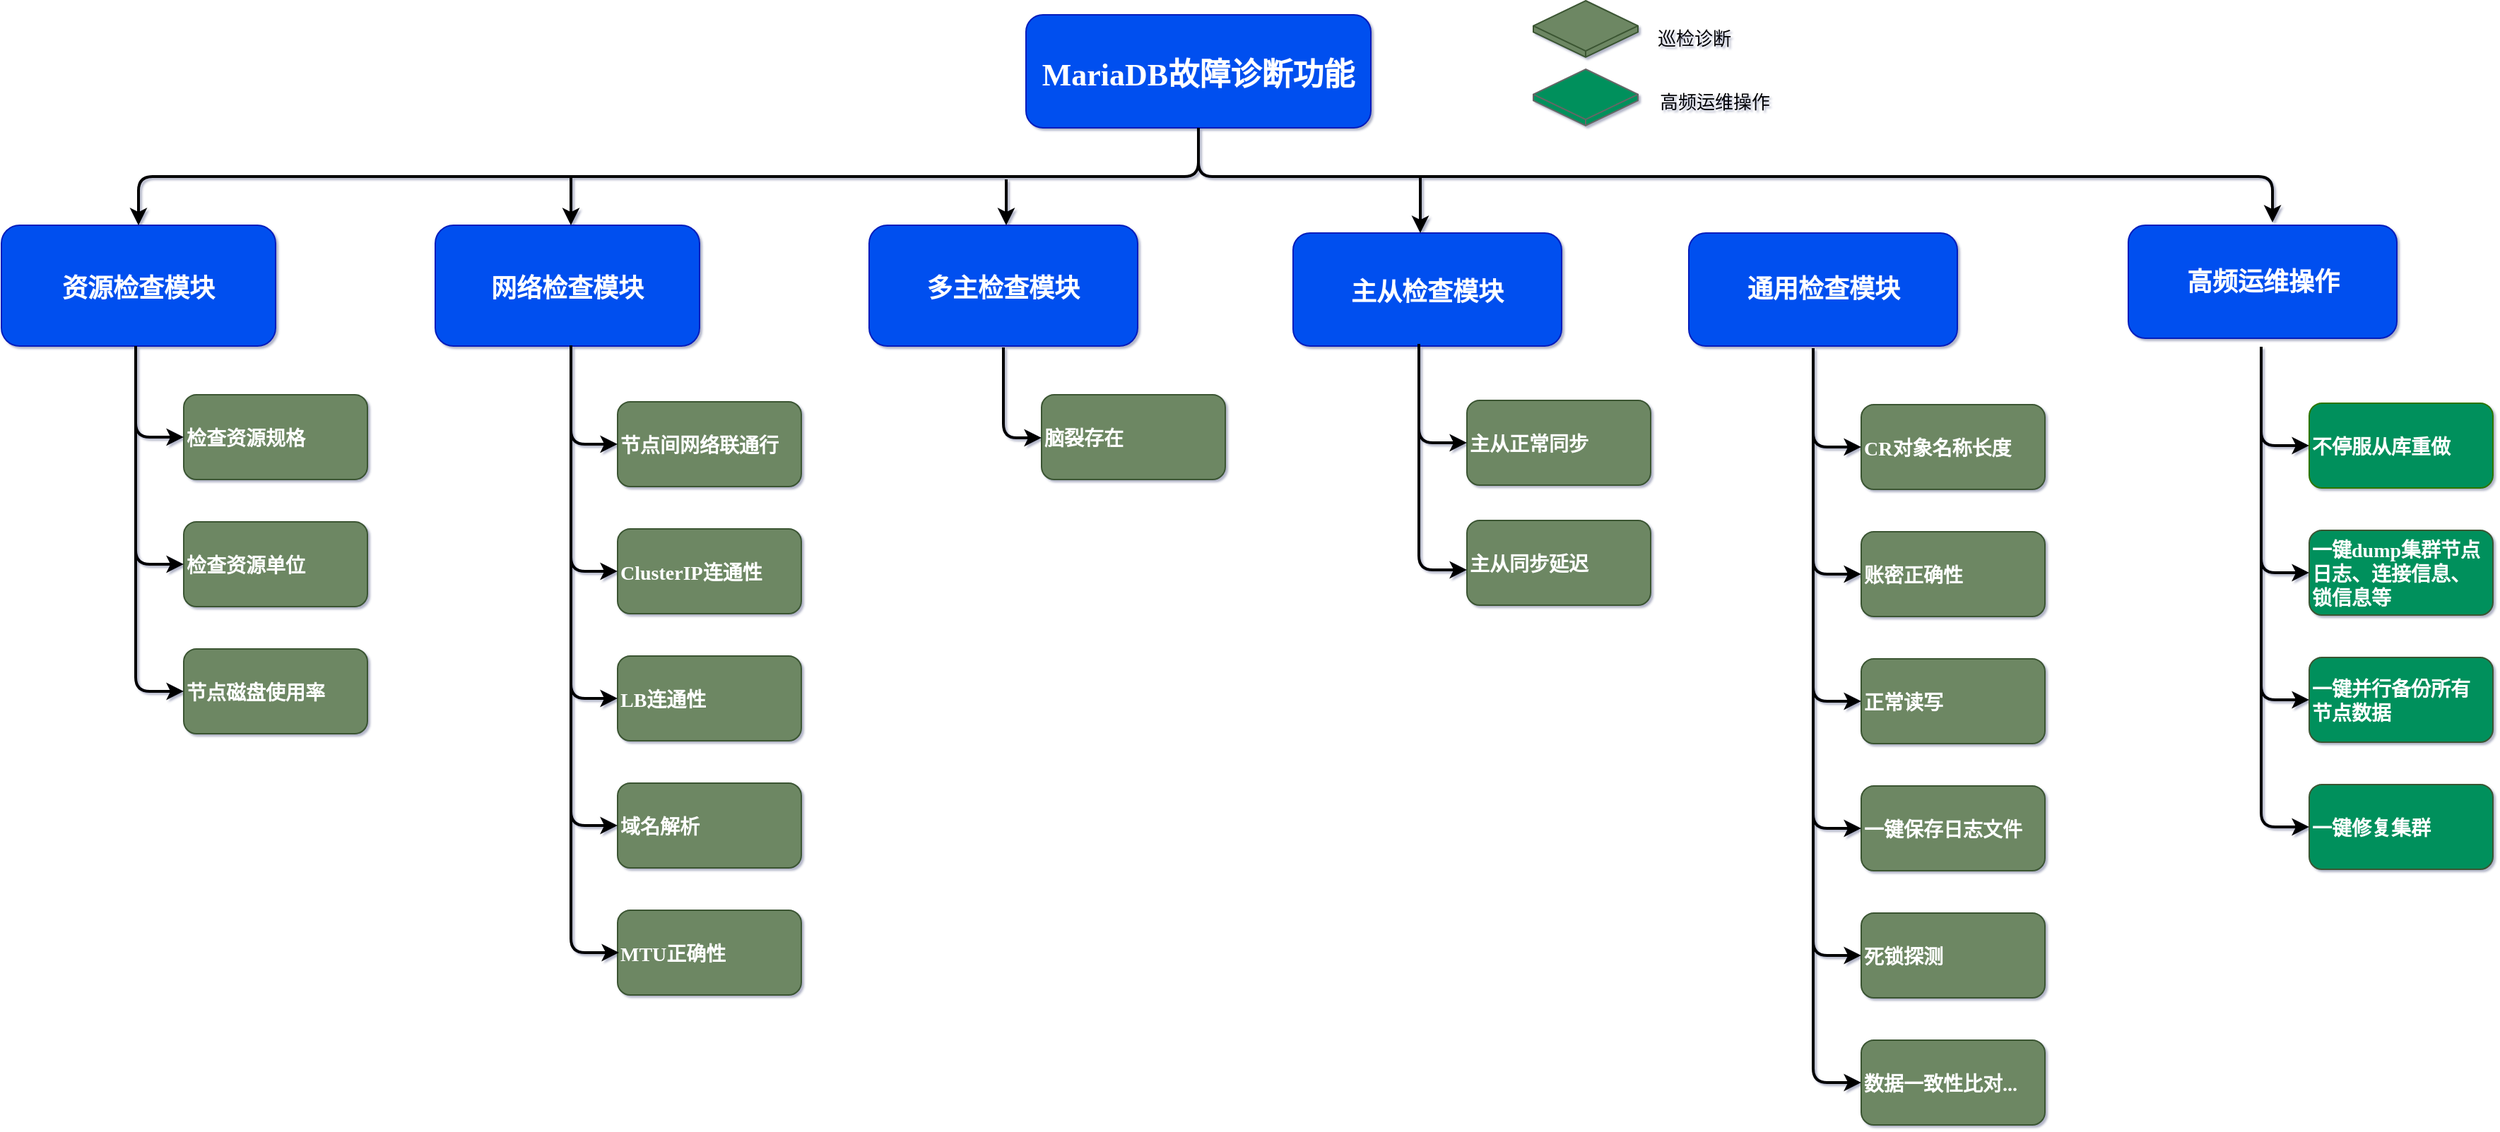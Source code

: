 <mxfile version="20.6.0" type="github">
  <diagram name="Page-1" id="2c0d36ab-eaac-3732-788b-9136903baeff">
    <mxGraphModel dx="1298" dy="1013" grid="1" gridSize="10" guides="1" tooltips="1" connect="1" arrows="1" fold="1" page="1" pageScale="1.5" pageWidth="413" pageHeight="583" background="none" math="0" shadow="1">
      <root>
        <mxCell id="0" />
        <mxCell id="1" parent="0" />
        <mxCell id="2" value="MariaDB故障诊断功能" style="rounded=1;fillColor=#0050ef;strokeColor=#001DBC;fontColor=#ffffff;fontStyle=1;fontFamily=Tahoma;fontSize=22;" parent="1" vertex="1">
          <mxGeometry x="790" y="63.5" width="244" height="80" as="geometry" />
        </mxCell>
        <mxCell id="4" value="通用检查模块" style="rounded=1;fillColor=#0050ef;strokeColor=#001DBC;fontColor=#ffffff;fontStyle=1;fontFamily=Tahoma;fontSize=18;labelBorderColor=none;labelBackgroundColor=none;spacing=0;html=1;" parent="1" vertex="1">
          <mxGeometry x="1259.0" y="218" width="190" height="80" as="geometry" />
        </mxCell>
        <mxCell id="9" value="" style="edgeStyle=elbowEdgeStyle;elbow=vertical;strokeWidth=2;rounded=1;entryX=0.537;entryY=-0.025;entryDx=0;entryDy=0;entryPerimeter=0;" parent="1" source="2" target="ZYZpc2gb1A2TfzDN3KE2-69" edge="1">
          <mxGeometry x="166" y="92.5" width="100" height="100" as="geometry">
            <mxPoint x="166" y="192.5" as="sourcePoint" />
            <mxPoint x="1670" y="210" as="targetPoint" />
            <Array as="points">
              <mxPoint x="1349" y="178" />
              <mxPoint x="889" y="178" />
              <mxPoint x="1319" y="177" />
              <mxPoint x="1359" y="187" />
            </Array>
          </mxGeometry>
        </mxCell>
        <mxCell id="10" value="多主检查模块" style="rounded=1;fillColor=#0050ef;strokeColor=#001DBC;fontColor=#ffffff;fontStyle=1;fontFamily=Tahoma;fontSize=18;" parent="1" vertex="1">
          <mxGeometry x="679" y="212.5" width="190" height="85.5" as="geometry" />
        </mxCell>
        <mxCell id="12" value="网络检查模块" style="rounded=1;fillColor=#0050ef;strokeColor=#001DBC;fontColor=#ffffff;fontStyle=1;fontFamily=Tahoma;fontSize=18;" parent="1" vertex="1">
          <mxGeometry x="372" y="212.5" width="187" height="85.5" as="geometry" />
        </mxCell>
        <mxCell id="13" value="资源检查模块" style="rounded=1;fillColor=#0050ef;strokeColor=#001DBC;fontStyle=1;fontFamily=Tahoma;fontSize=18;fontColor=#ffffff;" parent="1" vertex="1">
          <mxGeometry x="65" y="212.5" width="194" height="85.5" as="geometry" />
        </mxCell>
        <mxCell id="16" value="检查资源规格" style="rounded=1;fillColor=#6d8764;strokeColor=#3A5431;fontStyle=1;fontFamily=Tahoma;fontSize=14;align=left;fontColor=#ffffff;" parent="1" vertex="1">
          <mxGeometry x="194" y="332.5" width="130" height="60" as="geometry" />
        </mxCell>
        <mxCell id="17" value="检查资源单位" style="rounded=1;fillColor=#6d8764;strokeColor=#3A5431;fontStyle=1;fontFamily=Tahoma;fontSize=14;align=left;fontColor=#ffffff;" parent="1" vertex="1">
          <mxGeometry x="194" y="422.5" width="130" height="60" as="geometry" />
        </mxCell>
        <mxCell id="18" value="节点磁盘使用率" style="rounded=1;fillColor=#6d8764;strokeColor=#3A5431;fontStyle=1;fontFamily=Tahoma;fontSize=14;align=left;fontColor=#ffffff;" parent="1" vertex="1">
          <mxGeometry x="194" y="512.5" width="130" height="60" as="geometry" />
        </mxCell>
        <mxCell id="59" value="" style="edgeStyle=elbowEdgeStyle;elbow=vertical;strokeWidth=2;rounded=1;" parent="1" edge="1">
          <mxGeometry x="177" y="102.5" width="100" height="100" as="geometry">
            <mxPoint x="468" y="178" as="sourcePoint" />
            <mxPoint x="468" y="212.5" as="targetPoint" />
          </mxGeometry>
        </mxCell>
        <mxCell id="61" value="" style="edgeStyle=elbowEdgeStyle;elbow=vertical;strokeWidth=2;rounded=1;" parent="1" source="2" target="13" edge="1">
          <mxGeometry x="-194" y="12.5" width="100" height="100" as="geometry">
            <mxPoint x="-194" y="112.5" as="sourcePoint" />
            <mxPoint x="-94" y="12.5" as="targetPoint" />
          </mxGeometry>
        </mxCell>
        <mxCell id="64" value="" style="edgeStyle=elbowEdgeStyle;elbow=horizontal;strokeWidth=2;rounded=1;" parent="1" source="13" target="16" edge="1">
          <mxGeometry x="-65" y="12.5" width="100" height="100" as="geometry">
            <mxPoint x="-65" y="112.5" as="sourcePoint" />
            <mxPoint x="35" y="12.5" as="targetPoint" />
            <Array as="points">
              <mxPoint x="160" y="312.5" />
            </Array>
          </mxGeometry>
        </mxCell>
        <mxCell id="65" value="" style="edgeStyle=elbowEdgeStyle;elbow=horizontal;strokeWidth=2;rounded=1;" parent="1" source="13" target="17" edge="1">
          <mxGeometry x="-65" y="12.5" width="100" height="100" as="geometry">
            <mxPoint x="-65" y="112.5" as="sourcePoint" />
            <mxPoint x="35" y="12.5" as="targetPoint" />
            <Array as="points">
              <mxPoint x="160" y="352.5" />
            </Array>
          </mxGeometry>
        </mxCell>
        <mxCell id="69" value="" style="edgeStyle=elbowEdgeStyle;elbow=horizontal;strokeWidth=2;rounded=1;entryX=0;entryY=0.5;entryDx=0;entryDy=0;" parent="1" source="13" target="18" edge="1">
          <mxGeometry x="-65" y="12.5" width="100" height="100" as="geometry">
            <mxPoint x="-65" y="112.5" as="sourcePoint" />
            <mxPoint x="194" y="812.5" as="targetPoint" />
            <Array as="points">
              <mxPoint x="160" y="542.5" />
            </Array>
          </mxGeometry>
        </mxCell>
        <mxCell id="xPJydppNvQIaj2kwLTz8-138" value="主从检查模块" style="rounded=1;fillColor=#0050ef;strokeColor=#001DBC;fontColor=#ffffff;fontStyle=1;fontFamily=Tahoma;fontSize=18;" parent="1" vertex="1">
          <mxGeometry x="979" y="218" width="190" height="80" as="geometry" />
        </mxCell>
        <mxCell id="xPJydppNvQIaj2kwLTz8-141" value="节点间网络联通行" style="rounded=1;fillColor=#6d8764;strokeColor=#3A5431;fontStyle=1;fontFamily=Tahoma;fontSize=14;align=left;fontColor=#ffffff;" parent="1" vertex="1">
          <mxGeometry x="501" y="337.5" width="130" height="60" as="geometry" />
        </mxCell>
        <mxCell id="xPJydppNvQIaj2kwLTz8-142" value="ClusterIP连通性" style="rounded=1;fillColor=#6d8764;strokeColor=#3A5431;fontStyle=1;fontFamily=Tahoma;fontSize=14;align=left;fontColor=#ffffff;" parent="1" vertex="1">
          <mxGeometry x="501" y="427.5" width="130" height="60" as="geometry" />
        </mxCell>
        <mxCell id="xPJydppNvQIaj2kwLTz8-143" value="LB连通性" style="rounded=1;fillColor=#6d8764;strokeColor=#3A5431;fontStyle=1;fontFamily=Tahoma;fontSize=14;align=left;fontColor=#ffffff;" parent="1" vertex="1">
          <mxGeometry x="501" y="517.5" width="130" height="60" as="geometry" />
        </mxCell>
        <mxCell id="xPJydppNvQIaj2kwLTz8-144" value="域名解析" style="rounded=1;fillColor=#6d8764;strokeColor=#3A5431;fontStyle=1;fontFamily=Tahoma;fontSize=14;align=left;fontColor=#ffffff;" parent="1" vertex="1">
          <mxGeometry x="501" y="607.5" width="130" height="60" as="geometry" />
        </mxCell>
        <mxCell id="xPJydppNvQIaj2kwLTz8-145" value="MTU正确性" style="rounded=1;fillColor=#6d8764;strokeColor=#3A5431;fontStyle=1;fontFamily=Tahoma;fontSize=14;align=left;fontColor=#ffffff;" parent="1" vertex="1">
          <mxGeometry x="501" y="697.5" width="130" height="60" as="geometry" />
        </mxCell>
        <mxCell id="xPJydppNvQIaj2kwLTz8-147" value="" style="edgeStyle=elbowEdgeStyle;elbow=horizontal;strokeWidth=2;rounded=1;" parent="1" target="xPJydppNvQIaj2kwLTz8-141" edge="1">
          <mxGeometry x="243" y="17.5" width="100" height="100" as="geometry">
            <mxPoint x="468" y="297.5" as="sourcePoint" />
            <mxPoint x="343" y="17.5" as="targetPoint" />
            <Array as="points">
              <mxPoint x="468" y="317.5" />
            </Array>
          </mxGeometry>
        </mxCell>
        <mxCell id="xPJydppNvQIaj2kwLTz8-148" value="" style="edgeStyle=elbowEdgeStyle;elbow=horizontal;strokeWidth=2;rounded=1;" parent="1" target="xPJydppNvQIaj2kwLTz8-142" edge="1">
          <mxGeometry x="243" y="17.5" width="100" height="100" as="geometry">
            <mxPoint x="468" y="297.5" as="sourcePoint" />
            <mxPoint x="343" y="17.5" as="targetPoint" />
            <Array as="points">
              <mxPoint x="468" y="357.5" />
            </Array>
          </mxGeometry>
        </mxCell>
        <mxCell id="xPJydppNvQIaj2kwLTz8-149" value="" style="edgeStyle=elbowEdgeStyle;elbow=horizontal;strokeWidth=2;rounded=1;" parent="1" target="xPJydppNvQIaj2kwLTz8-143" edge="1">
          <mxGeometry x="243" y="17.5" width="100" height="100" as="geometry">
            <mxPoint x="468" y="297.5" as="sourcePoint" />
            <mxPoint x="343" y="17.5" as="targetPoint" />
            <Array as="points">
              <mxPoint x="468" y="407.5" />
            </Array>
          </mxGeometry>
        </mxCell>
        <mxCell id="xPJydppNvQIaj2kwLTz8-150" value="" style="edgeStyle=elbowEdgeStyle;elbow=horizontal;strokeWidth=2;rounded=1;" parent="1" target="xPJydppNvQIaj2kwLTz8-144" edge="1">
          <mxGeometry x="243" y="17.5" width="100" height="100" as="geometry">
            <mxPoint x="468" y="318" as="sourcePoint" />
            <mxPoint x="343" y="17.5" as="targetPoint" />
            <Array as="points">
              <mxPoint x="468" y="457.5" />
            </Array>
          </mxGeometry>
        </mxCell>
        <mxCell id="xPJydppNvQIaj2kwLTz8-152" value="" style="edgeStyle=elbowEdgeStyle;elbow=horizontal;strokeWidth=2;rounded=1;" parent="1" edge="1">
          <mxGeometry x="243" y="-72.5" width="100" height="100" as="geometry">
            <mxPoint x="468" y="318" as="sourcePoint" />
            <mxPoint x="502" y="727.5" as="targetPoint" />
            <Array as="points">
              <mxPoint x="468" y="457.5" />
            </Array>
          </mxGeometry>
        </mxCell>
        <mxCell id="xPJydppNvQIaj2kwLTz8-153" value="脑裂存在" style="rounded=1;fillColor=#6d8764;strokeColor=#3A5431;fontStyle=1;fontFamily=Tahoma;fontSize=14;align=left;fontColor=#ffffff;" parent="1" vertex="1">
          <mxGeometry x="801" y="332.5" width="130" height="60" as="geometry" />
        </mxCell>
        <mxCell id="xPJydppNvQIaj2kwLTz8-164" value="" style="edgeStyle=elbowEdgeStyle;elbow=horizontal;strokeWidth=2;rounded=1;" parent="1" edge="1">
          <mxGeometry x="549" y="7.5" width="100" height="100" as="geometry">
            <mxPoint x="774" y="299" as="sourcePoint" />
            <mxPoint x="801" y="363" as="targetPoint" />
            <Array as="points">
              <mxPoint x="774" y="537.5" />
            </Array>
          </mxGeometry>
        </mxCell>
        <mxCell id="xPJydppNvQIaj2kwLTz8-165" value="主从正常同步" style="rounded=1;fillColor=#6d8764;strokeColor=#3A5431;fontStyle=1;fontFamily=Tahoma;fontSize=14;align=left;fontColor=#ffffff;" parent="1" vertex="1">
          <mxGeometry x="1102" y="336.5" width="130" height="60" as="geometry" />
        </mxCell>
        <mxCell id="xPJydppNvQIaj2kwLTz8-166" value="主从同步延迟" style="rounded=1;fillColor=#6d8764;strokeColor=#3A5431;fontStyle=1;fontFamily=Tahoma;fontSize=14;align=left;fontColor=#ffffff;" parent="1" vertex="1">
          <mxGeometry x="1102" y="421.5" width="130" height="60" as="geometry" />
        </mxCell>
        <mxCell id="xPJydppNvQIaj2kwLTz8-171" value="" style="edgeStyle=elbowEdgeStyle;elbow=horizontal;strokeWidth=2;rounded=1;" parent="1" target="xPJydppNvQIaj2kwLTz8-165" edge="1">
          <mxGeometry x="843" y="16.5" width="100" height="100" as="geometry">
            <mxPoint x="1068" y="296.5" as="sourcePoint" />
            <mxPoint x="943" y="16.5" as="targetPoint" />
            <Array as="points">
              <mxPoint x="1068" y="316.5" />
            </Array>
          </mxGeometry>
        </mxCell>
        <mxCell id="xPJydppNvQIaj2kwLTz8-172" value="" style="edgeStyle=elbowEdgeStyle;elbow=horizontal;strokeWidth=2;rounded=1;" parent="1" edge="1">
          <mxGeometry x="843" y="16.5" width="100" height="100" as="geometry">
            <mxPoint x="1068" y="296.5" as="sourcePoint" />
            <mxPoint x="1102" y="456.5" as="targetPoint" />
            <Array as="points">
              <mxPoint x="1068" y="356.5" />
            </Array>
          </mxGeometry>
        </mxCell>
        <mxCell id="xPJydppNvQIaj2kwLTz8-177" value="CR对象名称长度" style="rounded=1;fillColor=#6d8764;strokeColor=#3A5431;fontStyle=1;fontFamily=Tahoma;fontSize=14;align=left;fontColor=#ffffff;" parent="1" vertex="1">
          <mxGeometry x="1381" y="339.5" width="130" height="60" as="geometry" />
        </mxCell>
        <mxCell id="xPJydppNvQIaj2kwLTz8-178" value="账密正确性" style="rounded=1;fillColor=#6d8764;strokeColor=#3A5431;fontStyle=1;fontFamily=Tahoma;fontSize=14;align=left;fontColor=#ffffff;" parent="1" vertex="1">
          <mxGeometry x="1381" y="429.5" width="130" height="60" as="geometry" />
        </mxCell>
        <mxCell id="xPJydppNvQIaj2kwLTz8-179" value="正常读写" style="rounded=1;fillColor=#6d8764;strokeColor=#3A5431;fontStyle=1;fontFamily=Tahoma;fontSize=14;align=left;fontColor=#ffffff;" parent="1" vertex="1">
          <mxGeometry x="1381" y="519.5" width="130" height="60" as="geometry" />
        </mxCell>
        <mxCell id="xPJydppNvQIaj2kwLTz8-180" value="一键保存日志文件" style="rounded=1;fillColor=#6d8764;strokeColor=#3A5431;fontStyle=1;fontFamily=Tahoma;fontSize=14;align=left;fontColor=#ffffff;" parent="1" vertex="1">
          <mxGeometry x="1381" y="609.5" width="130" height="60" as="geometry" />
        </mxCell>
        <mxCell id="xPJydppNvQIaj2kwLTz8-181" value="死锁探测" style="rounded=1;fillColor=#6d8764;strokeColor=#3A5431;fontStyle=1;fontFamily=Tahoma;fontSize=14;align=left;fontColor=#ffffff;" parent="1" vertex="1">
          <mxGeometry x="1381" y="699.5" width="130" height="60" as="geometry" />
        </mxCell>
        <mxCell id="xPJydppNvQIaj2kwLTz8-182" value="数据一致性比对..." style="rounded=1;fillColor=#6d8764;strokeColor=#3A5431;fontStyle=1;fontFamily=Tahoma;fontSize=14;align=left;fontColor=#ffffff;" parent="1" vertex="1">
          <mxGeometry x="1381" y="789.5" width="130" height="60" as="geometry" />
        </mxCell>
        <mxCell id="xPJydppNvQIaj2kwLTz8-183" value="" style="edgeStyle=elbowEdgeStyle;elbow=horizontal;strokeWidth=2;rounded=1;" parent="1" target="xPJydppNvQIaj2kwLTz8-177" edge="1">
          <mxGeometry x="1122" y="19.5" width="100" height="100" as="geometry">
            <mxPoint x="1347" y="299.5" as="sourcePoint" />
            <mxPoint x="1222" y="19.5" as="targetPoint" />
            <Array as="points">
              <mxPoint x="1347" y="319.5" />
            </Array>
          </mxGeometry>
        </mxCell>
        <mxCell id="xPJydppNvQIaj2kwLTz8-184" value="" style="edgeStyle=elbowEdgeStyle;elbow=horizontal;strokeWidth=2;rounded=1;" parent="1" target="xPJydppNvQIaj2kwLTz8-178" edge="1">
          <mxGeometry x="1122" y="19.5" width="100" height="100" as="geometry">
            <mxPoint x="1347" y="299.5" as="sourcePoint" />
            <mxPoint x="1222" y="19.5" as="targetPoint" />
            <Array as="points">
              <mxPoint x="1347" y="359.5" />
            </Array>
          </mxGeometry>
        </mxCell>
        <mxCell id="xPJydppNvQIaj2kwLTz8-185" value="" style="edgeStyle=elbowEdgeStyle;elbow=horizontal;strokeWidth=2;rounded=1;" parent="1" target="xPJydppNvQIaj2kwLTz8-179" edge="1">
          <mxGeometry x="1122" y="19.5" width="100" height="100" as="geometry">
            <mxPoint x="1347" y="299.5" as="sourcePoint" />
            <mxPoint x="1222" y="19.5" as="targetPoint" />
            <Array as="points">
              <mxPoint x="1347" y="409.5" />
            </Array>
          </mxGeometry>
        </mxCell>
        <mxCell id="xPJydppNvQIaj2kwLTz8-186" value="" style="edgeStyle=elbowEdgeStyle;elbow=horizontal;strokeWidth=2;rounded=1;" parent="1" target="xPJydppNvQIaj2kwLTz8-180" edge="1">
          <mxGeometry x="1122" y="19.5" width="100" height="100" as="geometry">
            <mxPoint x="1347" y="299.5" as="sourcePoint" />
            <mxPoint x="1222" y="19.5" as="targetPoint" />
            <Array as="points">
              <mxPoint x="1347" y="459.5" />
            </Array>
          </mxGeometry>
        </mxCell>
        <mxCell id="xPJydppNvQIaj2kwLTz8-187" value="" style="edgeStyle=elbowEdgeStyle;elbow=horizontal;strokeWidth=2;rounded=1;" parent="1" target="xPJydppNvQIaj2kwLTz8-181" edge="1">
          <mxGeometry x="1122" y="19.5" width="100" height="100" as="geometry">
            <mxPoint x="1347" y="299.5" as="sourcePoint" />
            <mxPoint x="1222" y="19.5" as="targetPoint" />
            <Array as="points">
              <mxPoint x="1347" y="499.5" />
            </Array>
          </mxGeometry>
        </mxCell>
        <mxCell id="xPJydppNvQIaj2kwLTz8-188" value="" style="edgeStyle=elbowEdgeStyle;elbow=horizontal;strokeWidth=2;rounded=1;" parent="1" target="xPJydppNvQIaj2kwLTz8-182" edge="1">
          <mxGeometry x="1122" y="19.5" width="100" height="100" as="geometry">
            <mxPoint x="1347" y="299.5" as="sourcePoint" />
            <mxPoint x="1222" y="19.5" as="targetPoint" />
            <Array as="points">
              <mxPoint x="1347" y="549.5" />
            </Array>
          </mxGeometry>
        </mxCell>
        <mxCell id="xPJydppNvQIaj2kwLTz8-191" value="" style="edgeStyle=elbowEdgeStyle;elbow=vertical;strokeWidth=2;rounded=1;" parent="1" edge="1">
          <mxGeometry x="485" y="102.5" width="100" height="100" as="geometry">
            <mxPoint x="776" y="180" as="sourcePoint" />
            <mxPoint x="776" y="212.5" as="targetPoint" />
          </mxGeometry>
        </mxCell>
        <mxCell id="xPJydppNvQIaj2kwLTz8-192" value="" style="edgeStyle=elbowEdgeStyle;elbow=vertical;strokeWidth=2;rounded=1;" parent="1" edge="1">
          <mxGeometry x="778" y="108" width="100" height="100" as="geometry">
            <mxPoint x="1069" y="178" as="sourcePoint" />
            <mxPoint x="1069" y="218" as="targetPoint" />
          </mxGeometry>
        </mxCell>
        <mxCell id="xPJydppNvQIaj2kwLTz8-198" value="" style="html=1;whiteSpace=wrap;shape=isoCube2;backgroundOutline=1;isoAngle=15;fontSize=18;fillColor=#03905c;gradientColor=none;strokeColor=#666666;rounded=1;" parent="1" vertex="1">
          <mxGeometry x="1149" y="102" width="74" height="40" as="geometry" />
        </mxCell>
        <mxCell id="xPJydppNvQIaj2kwLTz8-200" value="&lt;font style=&quot;font-size: 13px&quot;&gt;巡检诊断&lt;/font&gt;" style="text;html=1;strokeColor=none;fillColor=none;align=center;verticalAlign=middle;whiteSpace=wrap;rounded=1;fontSize=18;" parent="1" vertex="1">
          <mxGeometry x="1233" y="63.5" width="60" height="30" as="geometry" />
        </mxCell>
        <mxCell id="xPJydppNvQIaj2kwLTz8-201" value="&lt;span style=&quot;font-size: 13px;&quot;&gt;高频运维操作&lt;/span&gt;" style="text;html=1;strokeColor=none;fillColor=none;align=center;verticalAlign=middle;whiteSpace=wrap;rounded=1;fontSize=18;" parent="1" vertex="1">
          <mxGeometry x="1235" y="108" width="85" height="32" as="geometry" />
        </mxCell>
        <mxCell id="xPJydppNvQIaj2kwLTz8-203" value="" style="html=1;whiteSpace=wrap;shape=isoCube2;backgroundOutline=1;isoAngle=15;fontSize=18;fillColor=#6d8764;strokeColor=#3A5431;fontColor=#ffffff;rounded=1;" parent="1" vertex="1">
          <mxGeometry x="1149" y="53.5" width="74" height="40" as="geometry" />
        </mxCell>
        <mxCell id="ZYZpc2gb1A2TfzDN3KE2-69" value="高频运维操作" style="rounded=1;fillColor=#0050ef;strokeColor=#001DBC;fontStyle=1;fontFamily=Tahoma;fontSize=18;labelBorderColor=none;labelBackgroundColor=none;spacing=0;html=1;fontColor=#ffffff;" vertex="1" parent="1">
          <mxGeometry x="1570.0" y="212.5" width="190" height="80" as="geometry" />
        </mxCell>
        <mxCell id="ZYZpc2gb1A2TfzDN3KE2-83" value="不停服从库重做" style="rounded=1;fontStyle=1;fontFamily=Tahoma;fontSize=14;align=left;fillColor=#03905c;fontColor=#ffffff;strokeColor=#2D7600;" vertex="1" parent="1">
          <mxGeometry x="1698" y="338.5" width="130" height="60" as="geometry" />
        </mxCell>
        <mxCell id="ZYZpc2gb1A2TfzDN3KE2-84" value="一键dump集群节点&#xa;日志、连接信息、&#xa;锁信息等" style="rounded=1;fillColor=#03905c;strokeColor=#3A5431;fontStyle=1;fontFamily=Tahoma;fontSize=14;align=left;fontColor=#ffffff;" vertex="1" parent="1">
          <mxGeometry x="1698" y="428.5" width="130" height="60" as="geometry" />
        </mxCell>
        <mxCell id="ZYZpc2gb1A2TfzDN3KE2-85" value="一键并行备份所有&#xa;节点数据" style="rounded=1;fillColor=#03905c;strokeColor=#3A5431;fontStyle=1;fontFamily=Tahoma;fontSize=14;align=left;fontColor=#ffffff;" vertex="1" parent="1">
          <mxGeometry x="1698" y="518.5" width="130" height="60" as="geometry" />
        </mxCell>
        <mxCell id="ZYZpc2gb1A2TfzDN3KE2-86" value="一键修复集群" style="rounded=1;fillColor=#03905c;strokeColor=#3A5431;fontStyle=1;fontFamily=Tahoma;fontSize=14;align=left;fontColor=#ffffff;" vertex="1" parent="1">
          <mxGeometry x="1698" y="608.5" width="130" height="60" as="geometry" />
        </mxCell>
        <mxCell id="ZYZpc2gb1A2TfzDN3KE2-87" value="" style="edgeStyle=elbowEdgeStyle;elbow=horizontal;strokeWidth=2;rounded=1;" edge="1" parent="1" target="ZYZpc2gb1A2TfzDN3KE2-83">
          <mxGeometry x="1439" y="18.5" width="100" height="100" as="geometry">
            <mxPoint x="1664" y="298.5" as="sourcePoint" />
            <mxPoint x="1539" y="18.5" as="targetPoint" />
            <Array as="points">
              <mxPoint x="1664" y="318.5" />
            </Array>
          </mxGeometry>
        </mxCell>
        <mxCell id="ZYZpc2gb1A2TfzDN3KE2-88" value="" style="edgeStyle=elbowEdgeStyle;elbow=horizontal;strokeWidth=2;rounded=1;" edge="1" parent="1" target="ZYZpc2gb1A2TfzDN3KE2-84">
          <mxGeometry x="1439" y="18.5" width="100" height="100" as="geometry">
            <mxPoint x="1664" y="298.5" as="sourcePoint" />
            <mxPoint x="1539" y="18.5" as="targetPoint" />
            <Array as="points">
              <mxPoint x="1664" y="358.5" />
            </Array>
          </mxGeometry>
        </mxCell>
        <mxCell id="ZYZpc2gb1A2TfzDN3KE2-89" value="" style="edgeStyle=elbowEdgeStyle;elbow=horizontal;strokeWidth=2;rounded=1;" edge="1" parent="1" target="ZYZpc2gb1A2TfzDN3KE2-85">
          <mxGeometry x="1439" y="18.5" width="100" height="100" as="geometry">
            <mxPoint x="1664" y="298.5" as="sourcePoint" />
            <mxPoint x="1539" y="18.5" as="targetPoint" />
            <Array as="points">
              <mxPoint x="1664" y="408.5" />
            </Array>
          </mxGeometry>
        </mxCell>
        <mxCell id="ZYZpc2gb1A2TfzDN3KE2-90" value="" style="edgeStyle=elbowEdgeStyle;elbow=horizontal;strokeWidth=2;rounded=1;entryX=0;entryY=0.5;entryDx=0;entryDy=0;" edge="1" parent="1" target="ZYZpc2gb1A2TfzDN3KE2-86">
          <mxGeometry x="1439" y="18.5" width="100" height="100" as="geometry">
            <mxPoint x="1664" y="298.5" as="sourcePoint" />
            <mxPoint x="1690" y="640" as="targetPoint" />
            <Array as="points">
              <mxPoint x="1664" y="548.5" />
            </Array>
          </mxGeometry>
        </mxCell>
      </root>
    </mxGraphModel>
  </diagram>
</mxfile>
